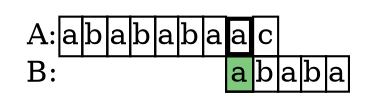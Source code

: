 graph g{
    node[shape=plaintext fillcolor=white colorscheme=accent8 ];
    a[
        label=< <TABLE CELLBORDER="1" BORDER="0" CELLSPACING="0" CELLPADDING="0">
            <tr>
                <td border="0">A:</td>
                <td >a</td>;
<td >b</td>;
<td >a</td>;
<td >b</td>;
<td >a</td>;
<td >b</td>;
<td >a</td>;
<td border="2">a</td>;
<td >c</td>;
            </tr>
            <tr>
                <td border="0">B:</td>
                <td border="0"></td>;<td border="0"></td>;<td border="0"></td>;<td border="0"></td>;<td border="0"></td>;<td border="0"></td>;<td border="0"></td>;
<td bgcolor="1">a</td>;
<td>b</td>;
<td>a</td>;
<td>b</td>;
<td>a</td>;
            </tr>
        </TABLE> >
    ]
}